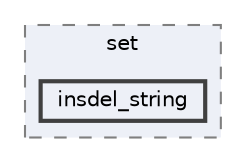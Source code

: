 digraph "external/libcds/test/stress/set/insdel_string"
{
 // LATEX_PDF_SIZE
  bgcolor="transparent";
  edge [fontname=Helvetica,fontsize=10,labelfontname=Helvetica,labelfontsize=10];
  node [fontname=Helvetica,fontsize=10,shape=box,height=0.2,width=0.4];
  compound=true
  subgraph clusterdir_6cd1720c94157b6237a5350fa8110395 {
    graph [ bgcolor="#edf0f7", pencolor="grey50", label="set", fontname=Helvetica,fontsize=10 style="filled,dashed", URL="dir_6cd1720c94157b6237a5350fa8110395.html",tooltip=""]
  dir_ee091db080b7fe5da99612d20a74dfc9 [label="insdel_string", fillcolor="#edf0f7", color="grey25", style="filled,bold", URL="dir_ee091db080b7fe5da99612d20a74dfc9.html",tooltip=""];
  }
}
